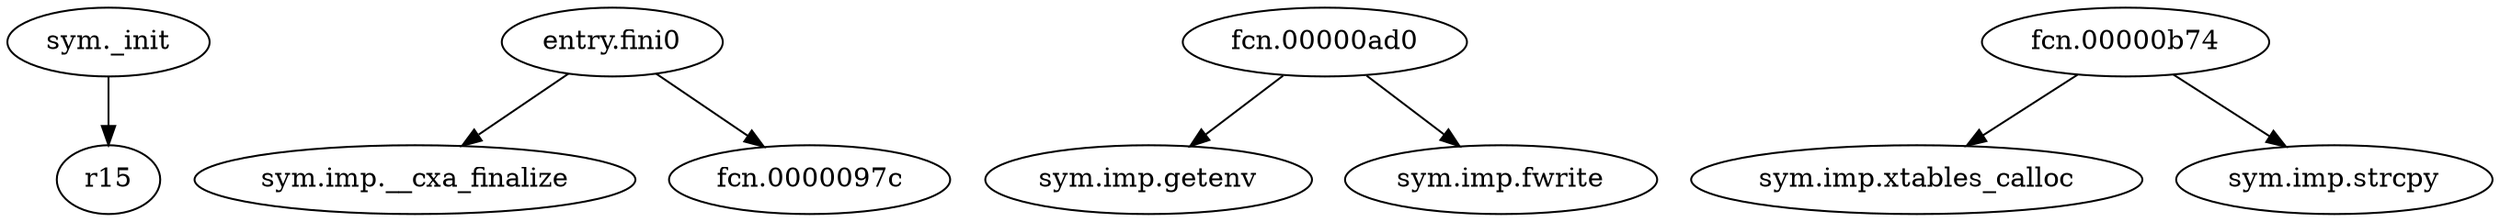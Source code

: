 digraph code {
  "0x00000820" [label="sym._init"];
  "0x00000820" -> "0x00000958";
  "0x00000958" [label="r15"];
  "0x00000a18" [label="entry.fini0"];
  "0x00000a18" -> "0x00000850";
  "0x00000850" [label="sym.imp.__cxa_finalize"];
  "0x00000a18" -> "0x0000097c";
  "0x0000097c" [label="fcn.0000097c"];
  "0x00000ad0" [label="fcn.00000ad0"];
  "0x00000ad0" -> "0x000008d4";
  "0x000008d4" [label="sym.imp.getenv"];
  "0x00000ad0" -> "0x000008b0";
  "0x000008b0" [label="sym.imp.fwrite"];
  "0x00000b74" [label="fcn.00000b74"];
  "0x00000b74" -> "0x0000091c";
  "0x0000091c" [label="sym.imp.xtables_calloc"];
  "0x00000b74" -> "0x000008bc";
  "0x000008bc" [label="sym.imp.strcpy"];
}